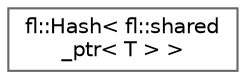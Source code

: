 digraph "Graphical Class Hierarchy"
{
 // INTERACTIVE_SVG=YES
 // LATEX_PDF_SIZE
  bgcolor="transparent";
  edge [fontname=Helvetica,fontsize=10,labelfontname=Helvetica,labelfontsize=10];
  node [fontname=Helvetica,fontsize=10,shape=box,height=0.2,width=0.4];
  rankdir="LR";
  Node0 [id="Node000000",label="fl::Hash\< fl::shared\l_ptr\< T \> \>",height=0.2,width=0.4,color="grey40", fillcolor="white", style="filled",URL="$d4/dc2/structfl_1_1_hash_3_01fl_1_1shared__ptr_3_01_t_01_4_01_4.html",tooltip=" "];
}
